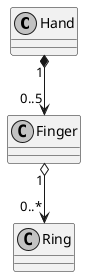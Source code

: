 @startuml
skinparam monochrome true

class Hand {}
class Finger {}

Hand "1" *--> "0..5" Finger
Finger "1" o--> "0..*" Ring
@enduml
